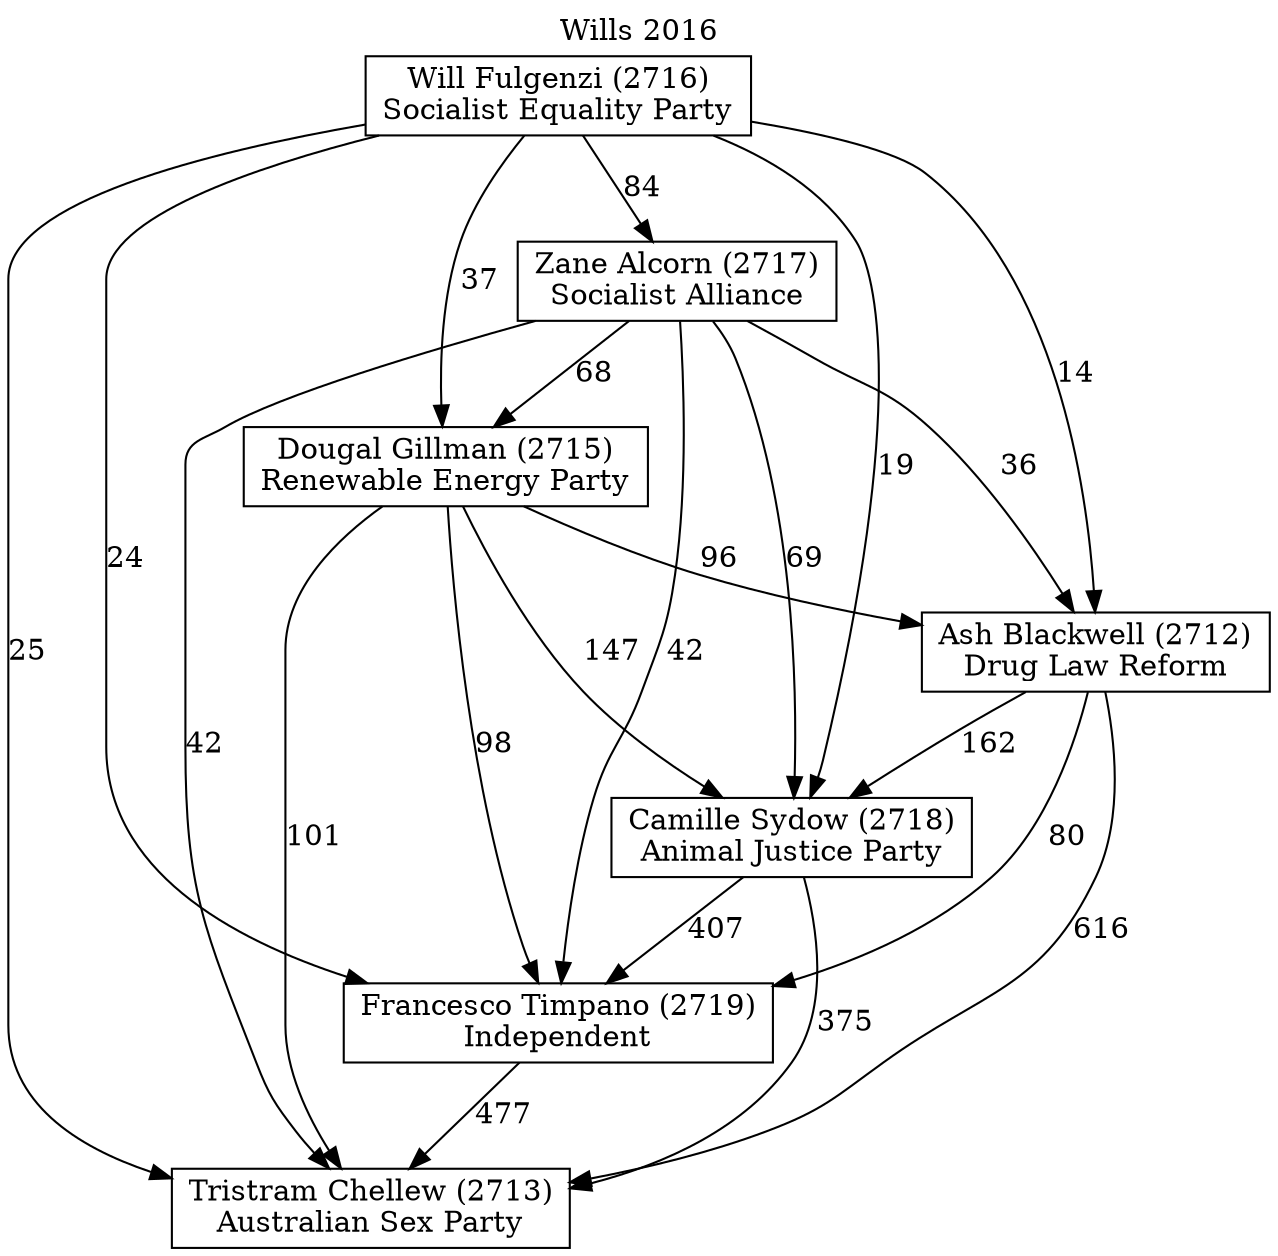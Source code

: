 // House preference flow
digraph "Tristram Chellew (2713)_Wills_2016" {
	graph [label="Wills 2016" labelloc=t mclimit=10]
	node [shape=box]
	"Tristram Chellew (2713)" [label="Tristram Chellew (2713)
Australian Sex Party"]
	"Francesco Timpano (2719)" [label="Francesco Timpano (2719)
Independent"]
	"Camille Sydow (2718)" [label="Camille Sydow (2718)
Animal Justice Party"]
	"Ash Blackwell (2712)" [label="Ash Blackwell (2712)
Drug Law Reform"]
	"Dougal Gillman (2715)" [label="Dougal Gillman (2715)
Renewable Energy Party"]
	"Zane Alcorn (2717)" [label="Zane Alcorn (2717)
Socialist Alliance"]
	"Will Fulgenzi (2716)" [label="Will Fulgenzi (2716)
Socialist Equality Party"]
	"Francesco Timpano (2719)" -> "Tristram Chellew (2713)" [label=477]
	"Camille Sydow (2718)" -> "Francesco Timpano (2719)" [label=407]
	"Ash Blackwell (2712)" -> "Camille Sydow (2718)" [label=162]
	"Dougal Gillman (2715)" -> "Ash Blackwell (2712)" [label=96]
	"Zane Alcorn (2717)" -> "Dougal Gillman (2715)" [label=68]
	"Will Fulgenzi (2716)" -> "Zane Alcorn (2717)" [label=84]
	"Camille Sydow (2718)" -> "Tristram Chellew (2713)" [label=375]
	"Ash Blackwell (2712)" -> "Tristram Chellew (2713)" [label=616]
	"Dougal Gillman (2715)" -> "Tristram Chellew (2713)" [label=101]
	"Zane Alcorn (2717)" -> "Tristram Chellew (2713)" [label=42]
	"Will Fulgenzi (2716)" -> "Tristram Chellew (2713)" [label=25]
	"Will Fulgenzi (2716)" -> "Dougal Gillman (2715)" [label=37]
	"Zane Alcorn (2717)" -> "Ash Blackwell (2712)" [label=36]
	"Will Fulgenzi (2716)" -> "Ash Blackwell (2712)" [label=14]
	"Dougal Gillman (2715)" -> "Camille Sydow (2718)" [label=147]
	"Zane Alcorn (2717)" -> "Camille Sydow (2718)" [label=69]
	"Will Fulgenzi (2716)" -> "Camille Sydow (2718)" [label=19]
	"Ash Blackwell (2712)" -> "Francesco Timpano (2719)" [label=80]
	"Dougal Gillman (2715)" -> "Francesco Timpano (2719)" [label=98]
	"Zane Alcorn (2717)" -> "Francesco Timpano (2719)" [label=42]
	"Will Fulgenzi (2716)" -> "Francesco Timpano (2719)" [label=24]
}
